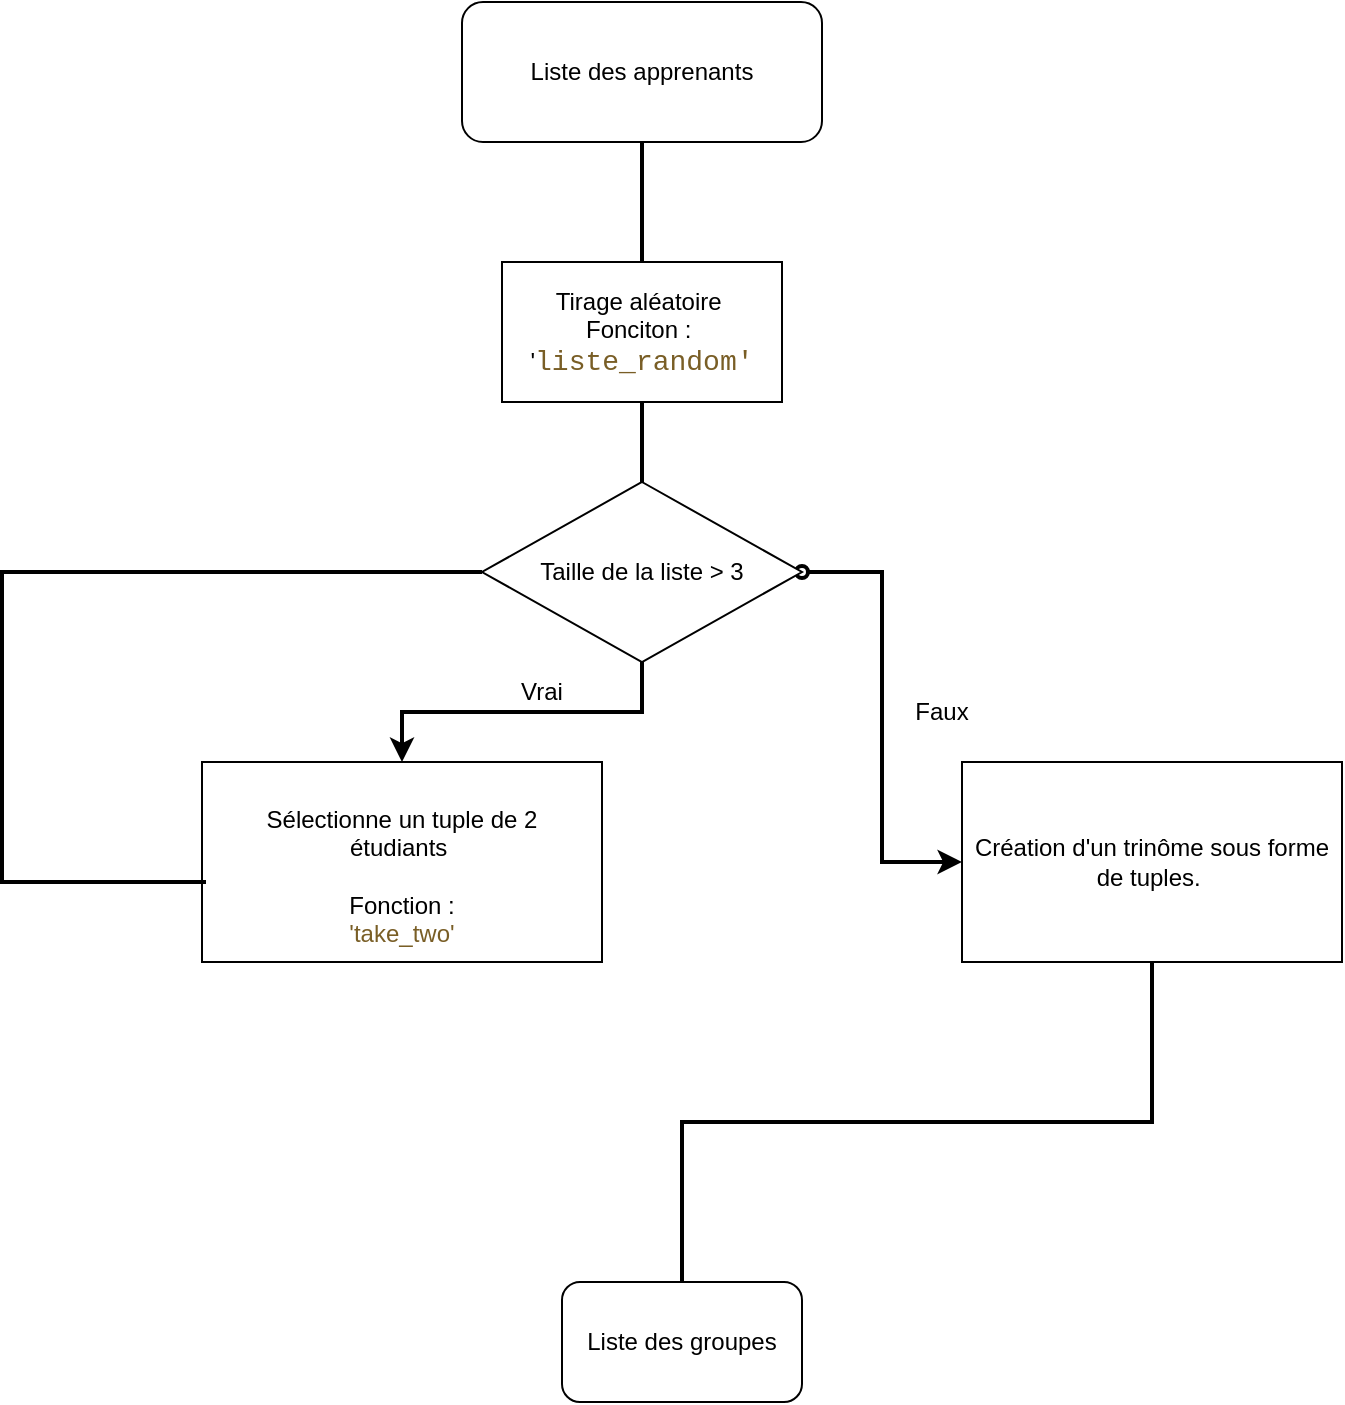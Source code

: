 <mxfile version="20.5.1" type="gitlab" pages="2">
  <diagram id="F1PTtDTeu5oI4pnliEuM" name="Page-1">
    <mxGraphModel dx="821" dy="482" grid="1" gridSize="10" guides="1" tooltips="1" connect="1" arrows="1" fold="1" page="1" pageScale="1" pageWidth="827" pageHeight="1169" math="0" shadow="0">
      <root>
        <mxCell id="0" />
        <mxCell id="1" parent="0" />
        <mxCell id="dYFeW4d4RfGJshi57-5K-1" value="Liste des apprenants" style="rounded=1;whiteSpace=wrap;html=1;" parent="1" vertex="1">
          <mxGeometry x="310" y="40" width="180" height="70" as="geometry" />
        </mxCell>
        <mxCell id="dYFeW4d4RfGJshi57-5K-5" value="" style="endArrow=none;html=1;rounded=0;exitX=0.5;exitY=0;exitDx=0;exitDy=0;strokeWidth=2;" parent="1" edge="1">
          <mxGeometry width="50" height="50" relative="1" as="geometry">
            <mxPoint x="400" y="170" as="sourcePoint" />
            <mxPoint x="400" y="110" as="targetPoint" />
          </mxGeometry>
        </mxCell>
        <mxCell id="dYFeW4d4RfGJshi57-5K-6" value="Tirage aléatoire&amp;nbsp;&lt;br&gt;Fonciton :&amp;nbsp; &#39;&lt;span style=&quot;color: rgb(121, 94, 38); background-color: rgb(255, 255, 255); font-family: Consolas, &amp;quot;Courier New&amp;quot;, monospace; font-size: 14px;&quot;&gt;liste_random&#39;&lt;/span&gt;" style="rounded=0;whiteSpace=wrap;html=1;" parent="1" vertex="1">
          <mxGeometry x="330" y="170" width="140" height="70" as="geometry" />
        </mxCell>
        <mxCell id="GP9O9wc9nGN24lNcgYYB-3" style="edgeStyle=orthogonalEdgeStyle;rounded=0;orthogonalLoop=1;jettySize=auto;html=1;entryX=0.5;entryY=0;entryDx=0;entryDy=0;startArrow=none;startFill=0;strokeWidth=2;" parent="1" source="dYFeW4d4RfGJshi57-5K-7" target="dYFeW4d4RfGJshi57-5K-9" edge="1">
          <mxGeometry relative="1" as="geometry" />
        </mxCell>
        <mxCell id="LR3_TFOUzm84mG8utGxO-2" style="edgeStyle=orthogonalEdgeStyle;rounded=0;orthogonalLoop=1;jettySize=auto;html=1;exitX=1;exitY=0.5;exitDx=0;exitDy=0;entryX=0;entryY=0.5;entryDx=0;entryDy=0;fontColor=#795E26;startArrow=oval;startFill=0;strokeWidth=2;" parent="1" source="dYFeW4d4RfGJshi57-5K-7" target="LR3_TFOUzm84mG8utGxO-1" edge="1">
          <mxGeometry relative="1" as="geometry" />
        </mxCell>
        <mxCell id="dYFeW4d4RfGJshi57-5K-7" value="Taille de la liste &amp;gt; 3" style="rhombus;whiteSpace=wrap;html=1;" parent="1" vertex="1">
          <mxGeometry x="320" y="280" width="160" height="90" as="geometry" />
        </mxCell>
        <mxCell id="dYFeW4d4RfGJshi57-5K-9" value="&lt;br&gt;Sélectionne un tuple de 2&lt;br&gt;étudiants&amp;nbsp;&lt;br&gt;&lt;br&gt;Fonction :&lt;br&gt;&lt;font color=&quot;#795e26&quot;&gt;&#39;take_two&#39;&lt;/font&gt;" style="rounded=0;whiteSpace=wrap;html=1;" parent="1" vertex="1">
          <mxGeometry x="180" y="420" width="200" height="100" as="geometry" />
        </mxCell>
        <mxCell id="dYFeW4d4RfGJshi57-5K-10" value="Liste des groupes" style="rounded=1;whiteSpace=wrap;html=1;" parent="1" vertex="1">
          <mxGeometry x="360" y="680" width="120" height="60" as="geometry" />
        </mxCell>
        <mxCell id="dYFeW4d4RfGJshi57-5K-11" value="" style="endArrow=none;html=1;rounded=0;entryX=0.5;entryY=1;entryDx=0;entryDy=0;exitX=0.5;exitY=0;exitDx=0;exitDy=0;strokeWidth=2;" parent="1" source="dYFeW4d4RfGJshi57-5K-7" target="dYFeW4d4RfGJshi57-5K-6" edge="1">
          <mxGeometry width="50" height="50" relative="1" as="geometry">
            <mxPoint x="390" y="260" as="sourcePoint" />
            <mxPoint x="440" y="210" as="targetPoint" />
          </mxGeometry>
        </mxCell>
        <mxCell id="dYFeW4d4RfGJshi57-5K-16" value="Vrai" style="text;html=1;strokeColor=none;fillColor=none;align=center;verticalAlign=middle;whiteSpace=wrap;rounded=0;" parent="1" vertex="1">
          <mxGeometry x="320" y="370" width="60" height="30" as="geometry" />
        </mxCell>
        <mxCell id="LR3_TFOUzm84mG8utGxO-4" style="edgeStyle=orthogonalEdgeStyle;rounded=0;orthogonalLoop=1;jettySize=auto;html=1;exitX=0.5;exitY=1;exitDx=0;exitDy=0;strokeWidth=2;fontColor=#000000;startArrow=none;startFill=0;endArrow=none;endFill=0;" parent="1" source="LR3_TFOUzm84mG8utGxO-1" target="dYFeW4d4RfGJshi57-5K-10" edge="1">
          <mxGeometry relative="1" as="geometry" />
        </mxCell>
        <mxCell id="LR3_TFOUzm84mG8utGxO-1" value="&lt;font color=&quot;#000000&quot;&gt;Création d&#39;un trinôme sous forme de tuples.&amp;nbsp;&lt;/font&gt;" style="rounded=0;whiteSpace=wrap;html=1;fontColor=#795E26;" parent="1" vertex="1">
          <mxGeometry x="560" y="420" width="190" height="100" as="geometry" />
        </mxCell>
        <mxCell id="LR3_TFOUzm84mG8utGxO-6" value="Faux" style="text;html=1;strokeColor=none;fillColor=none;align=center;verticalAlign=middle;whiteSpace=wrap;rounded=0;fontColor=#000000;" parent="1" vertex="1">
          <mxGeometry x="520" y="380" width="60" height="30" as="geometry" />
        </mxCell>
        <mxCell id="zxGszqARHL6KIcULdUcn-1" value="" style="endArrow=none;html=1;rounded=0;entryX=0.01;entryY=0.6;entryDx=0;entryDy=0;entryPerimeter=0;exitX=0;exitY=0.5;exitDx=0;exitDy=0;strokeWidth=2;" edge="1" parent="1" source="dYFeW4d4RfGJshi57-5K-7" target="dYFeW4d4RfGJshi57-5K-9">
          <mxGeometry width="50" height="50" relative="1" as="geometry">
            <mxPoint x="80" y="320" as="sourcePoint" />
            <mxPoint x="180" y="483" as="targetPoint" />
            <Array as="points">
              <mxPoint x="80" y="325" />
              <mxPoint x="80" y="480" />
              <mxPoint x="160" y="480" />
            </Array>
          </mxGeometry>
        </mxCell>
      </root>
    </mxGraphModel>
  </diagram>
  <diagram id="pyh-QraDvMdG_IOmx4Rb" name="Page-2">
    <mxGraphModel dx="868" dy="482" grid="1" gridSize="10" guides="1" tooltips="1" connect="1" arrows="1" fold="1" page="1" pageScale="1" pageWidth="827" pageHeight="1169" math="0" shadow="0">
      <root>
        <mxCell id="0" />
        <mxCell id="1" parent="0" />
      </root>
    </mxGraphModel>
  </diagram>
</mxfile>
